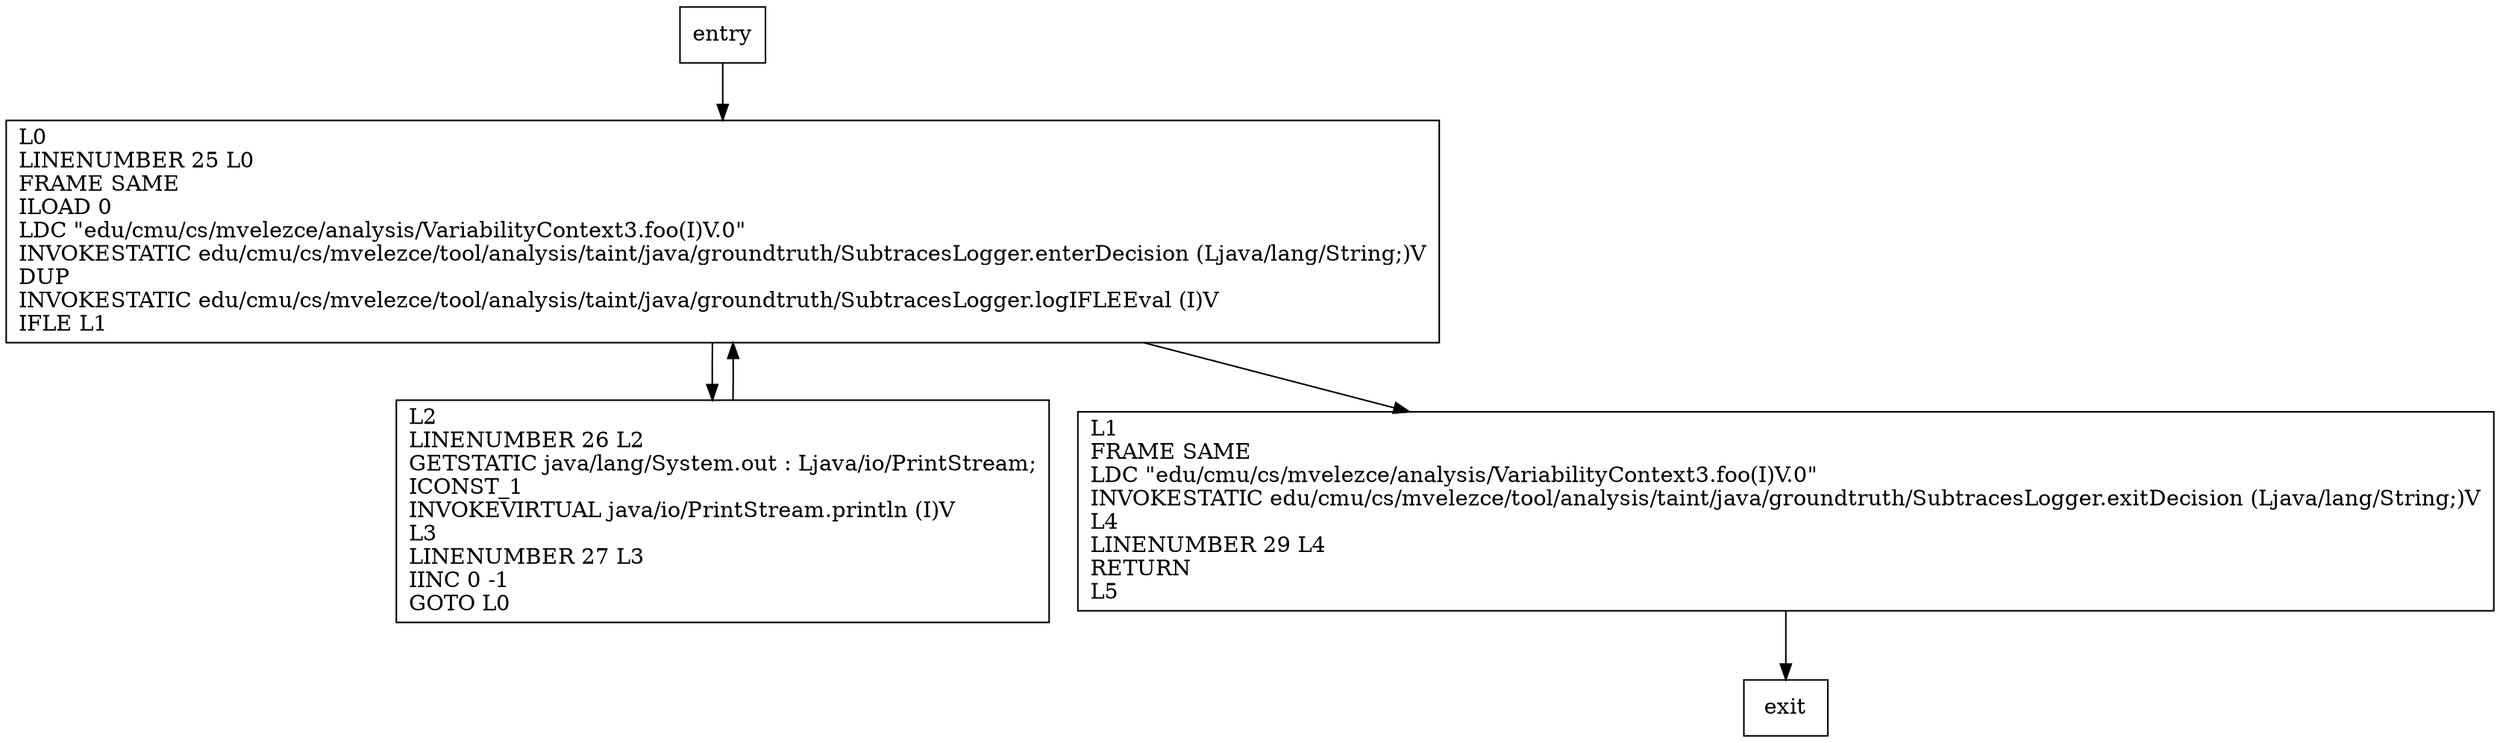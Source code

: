 digraph foo {
node [shape=record];
174271200 [label="L1\lFRAME SAME\lLDC \"edu/cmu/cs/mvelezce/analysis/VariabilityContext3.foo(I)V.0\"\lINVOKESTATIC edu/cmu/cs/mvelezce/tool/analysis/taint/java/groundtruth/SubtracesLogger.exitDecision (Ljava/lang/String;)V\lL4\lLINENUMBER 29 L4\lRETURN\lL5\l"];
234471338 [label="L2\lLINENUMBER 26 L2\lGETSTATIC java/lang/System.out : Ljava/io/PrintStream;\lICONST_1\lINVOKEVIRTUAL java/io/PrintStream.println (I)V\lL3\lLINENUMBER 27 L3\lIINC 0 -1\lGOTO L0\l"];
562203102 [label="L0\lLINENUMBER 25 L0\lFRAME SAME\lILOAD 0\lLDC \"edu/cmu/cs/mvelezce/analysis/VariabilityContext3.foo(I)V.0\"\lINVOKESTATIC edu/cmu/cs/mvelezce/tool/analysis/taint/java/groundtruth/SubtracesLogger.enterDecision (Ljava/lang/String;)V\lDUP\lINVOKESTATIC edu/cmu/cs/mvelezce/tool/analysis/taint/java/groundtruth/SubtracesLogger.logIFLEEval (I)V\lIFLE L1\l"];
entry;
exit;
entry -> 562203102;
174271200 -> exit;
234471338 -> 562203102;
562203102 -> 174271200;
562203102 -> 234471338;
}

